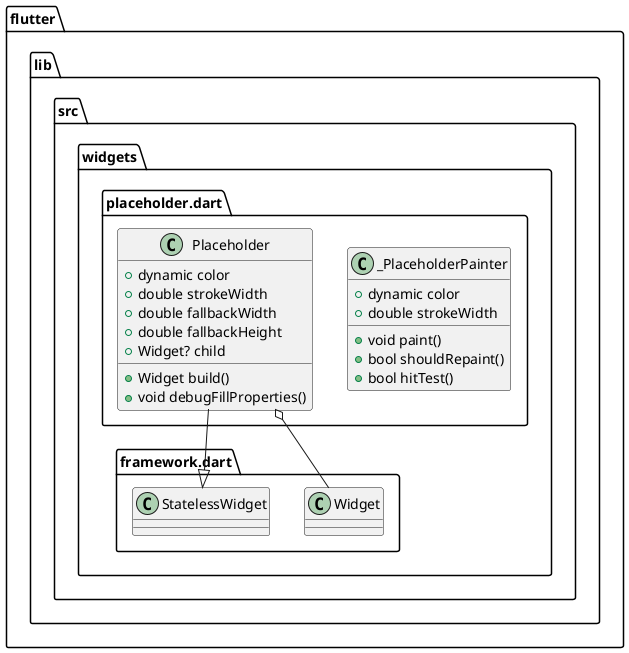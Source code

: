 @startuml
set namespaceSeparator ::

class "flutter::lib::src::widgets::placeholder.dart::_PlaceholderPainter" {
  +dynamic color
  +double strokeWidth
  +void paint()
  +bool shouldRepaint()
  +bool hitTest()
}

class "flutter::lib::src::widgets::placeholder.dart::Placeholder" {
  +dynamic color
  +double strokeWidth
  +double fallbackWidth
  +double fallbackHeight
  +Widget? child
  +Widget build()
  +void debugFillProperties()
}

"flutter::lib::src::widgets::placeholder.dart::Placeholder" o-- "flutter::lib::src::widgets::framework.dart::Widget"
"flutter::lib::src::widgets::framework.dart::StatelessWidget" <|-- "flutter::lib::src::widgets::placeholder.dart::Placeholder"


@enduml